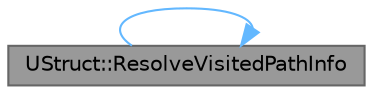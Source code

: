digraph "UStruct::ResolveVisitedPathInfo"
{
 // INTERACTIVE_SVG=YES
 // LATEX_PDF_SIZE
  bgcolor="transparent";
  edge [fontname=Helvetica,fontsize=10,labelfontname=Helvetica,labelfontsize=10];
  node [fontname=Helvetica,fontsize=10,shape=box,height=0.2,width=0.4];
  rankdir="LR";
  Node1 [id="Node000001",label="UStruct::ResolveVisitedPathInfo",height=0.2,width=0.4,color="gray40", fillcolor="grey60", style="filled", fontcolor="black",tooltip="Attempt to resolve the given inner path info against this outer struct to get the inner property valu..."];
  Node1 -> Node1 [id="edge1_Node000001_Node000001",color="steelblue1",style="solid",tooltip=" "];
}
